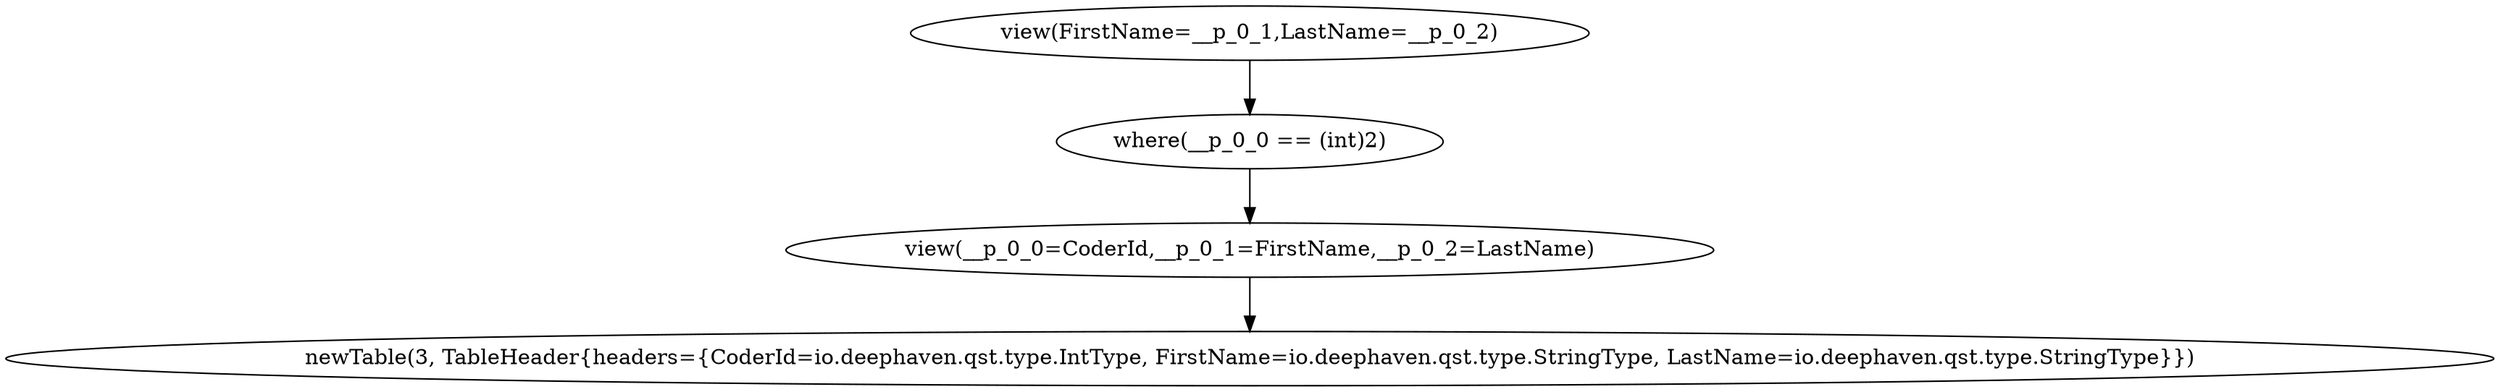 digraph {
"op_0" ["label"="newTable(3, TableHeader{headers={CoderId=io.deephaven.qst.type.IntType, FirstName=io.deephaven.qst.type.StringType, LastName=io.deephaven.qst.type.StringType}})"]
"op_1" ["label"="view(__p_0_0=CoderId,__p_0_1=FirstName,__p_0_2=LastName)"]
"op_2" ["label"="where(__p_0_0 == (int)2)"]
"op_3" ["label"="view(FirstName=__p_0_1,LastName=__p_0_2)"]
"op_1" -> "op_0"
"op_2" -> "op_1"
"op_3" -> "op_2"
}